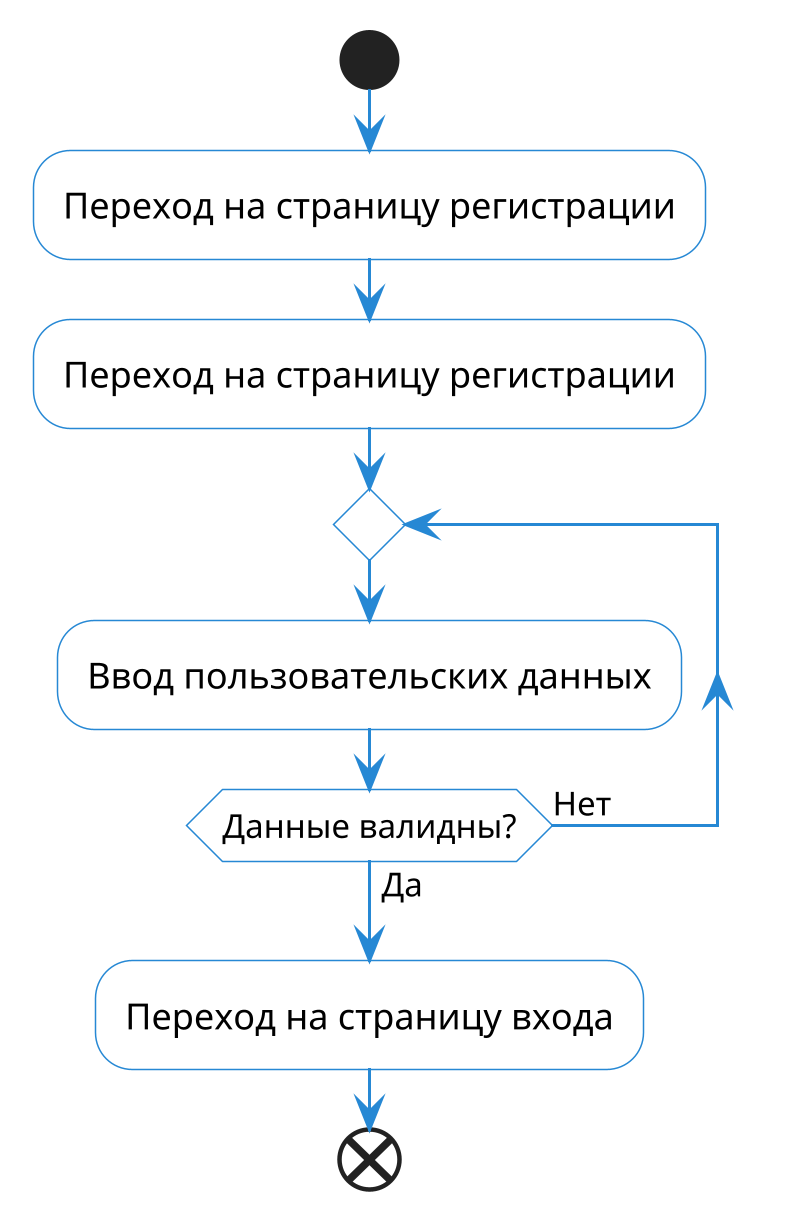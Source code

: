 @startuml

scale 3
skinparam activity {
    BackgroundColor white
    ArrowColor #2688d4
    BorderColor #2688d4
}

start
:Переход на страницу регистрации;
:Переход на страницу регистрации;
repeat
:Ввод пользовательских данных;
repeat while (Данные валидны?) is (Нет) not (Да)
:Переход на страницу входа;
end

@enduml
